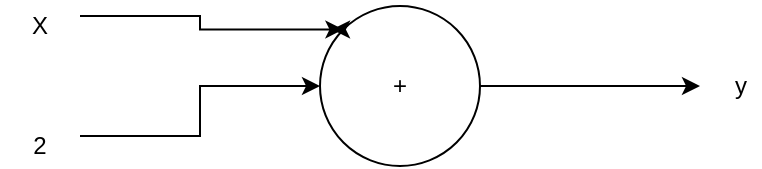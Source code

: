 <mxfile version="13.6.9" type="device"><diagram id="prtHgNgQTEPvFCAcTncT" name="Page-1"><mxGraphModel dx="863" dy="802" grid="1" gridSize="10" guides="1" tooltips="1" connect="1" arrows="1" fold="1" page="1" pageScale="1" pageWidth="827" pageHeight="1169" math="0" shadow="0"><root><mxCell id="0"/><mxCell id="1" parent="0"/><mxCell id="bzH7NhUyooHLccp38Ke4-4" style="edgeStyle=orthogonalEdgeStyle;rounded=0;orthogonalLoop=1;jettySize=auto;html=1;exitX=1;exitY=0.25;exitDx=0;exitDy=0;entryX=0;entryY=0;entryDx=0;entryDy=0;" edge="1" parent="1" source="bzH7NhUyooHLccp38Ke4-1" target="bzH7NhUyooHLccp38Ke4-3"><mxGeometry relative="1" as="geometry"/></mxCell><mxCell id="bzH7NhUyooHLccp38Ke4-1" value="X" style="text;html=1;strokeColor=none;fillColor=none;align=center;verticalAlign=middle;whiteSpace=wrap;rounded=0;" vertex="1" parent="1"><mxGeometry x="170" y="190" width="40" height="20" as="geometry"/></mxCell><mxCell id="bzH7NhUyooHLccp38Ke4-5" style="edgeStyle=orthogonalEdgeStyle;rounded=0;orthogonalLoop=1;jettySize=auto;html=1;exitX=1;exitY=0.25;exitDx=0;exitDy=0;entryX=0;entryY=0.5;entryDx=0;entryDy=0;" edge="1" parent="1" source="bzH7NhUyooHLccp38Ke4-2" target="bzH7NhUyooHLccp38Ke4-3"><mxGeometry relative="1" as="geometry"/></mxCell><mxCell id="bzH7NhUyooHLccp38Ke4-2" value="2" style="text;html=1;strokeColor=none;fillColor=none;align=center;verticalAlign=middle;whiteSpace=wrap;rounded=0;" vertex="1" parent="1"><mxGeometry x="170" y="250" width="40" height="20" as="geometry"/></mxCell><mxCell id="bzH7NhUyooHLccp38Ke4-7" style="edgeStyle=orthogonalEdgeStyle;rounded=0;orthogonalLoop=1;jettySize=auto;html=1;exitX=1;exitY=0.5;exitDx=0;exitDy=0;" edge="1" parent="1" source="bzH7NhUyooHLccp38Ke4-3"><mxGeometry relative="1" as="geometry"><mxPoint x="520" y="230" as="targetPoint"/></mxGeometry></mxCell><mxCell id="bzH7NhUyooHLccp38Ke4-3" value="+" style="ellipse;whiteSpace=wrap;html=1;aspect=fixed;" vertex="1" parent="1"><mxGeometry x="330" y="190" width="80" height="80" as="geometry"/></mxCell><mxCell id="bzH7NhUyooHLccp38Ke4-6" style="edgeStyle=orthogonalEdgeStyle;rounded=0;orthogonalLoop=1;jettySize=auto;html=1;exitX=0;exitY=0;exitDx=0;exitDy=0;entryX=0.075;entryY=0.138;entryDx=0;entryDy=0;entryPerimeter=0;" edge="1" parent="1" source="bzH7NhUyooHLccp38Ke4-3" target="bzH7NhUyooHLccp38Ke4-3"><mxGeometry relative="1" as="geometry"/></mxCell><mxCell id="bzH7NhUyooHLccp38Ke4-8" value="y" style="text;html=1;align=center;verticalAlign=middle;resizable=0;points=[];autosize=1;" vertex="1" parent="1"><mxGeometry x="530" y="220" width="20" height="20" as="geometry"/></mxCell></root></mxGraphModel></diagram></mxfile>